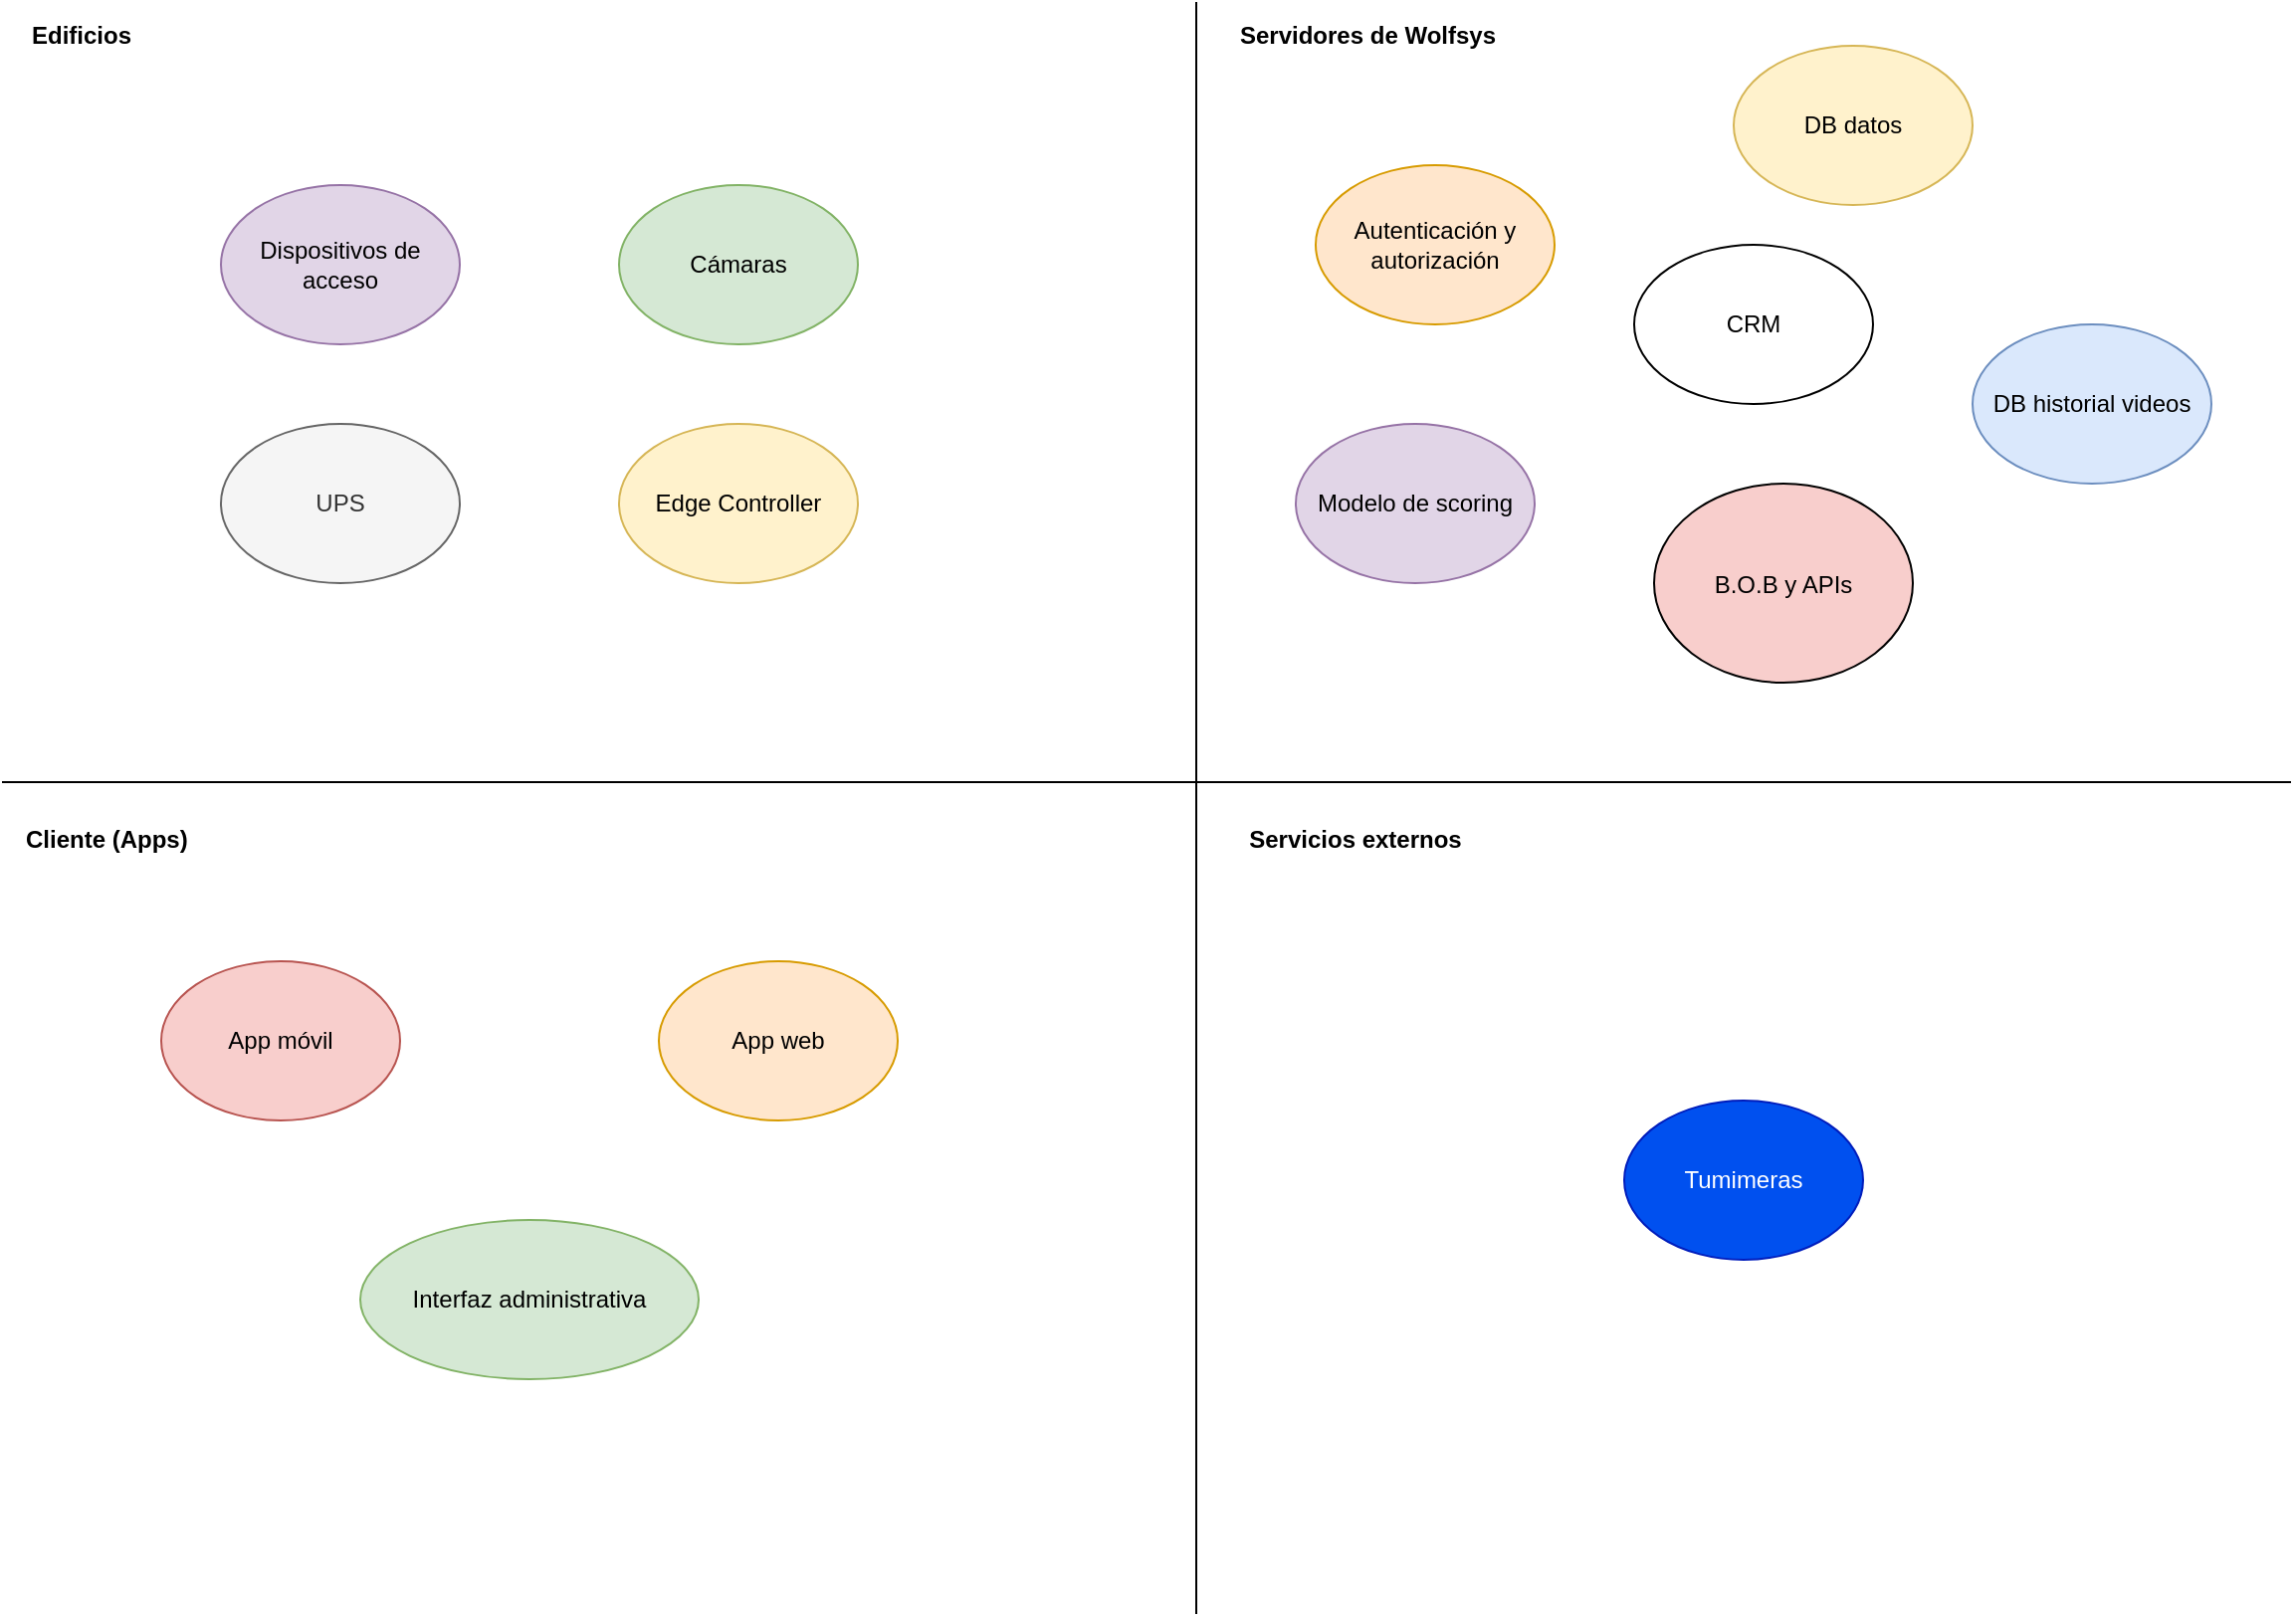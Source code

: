 <mxfile version="27.1.4">
  <diagram name="Mapa de Locación - Arquitectura Física/Virtual" id="drawio-20250607182113">
    <mxGraphModel dx="2595" dy="823" grid="1" gridSize="10" guides="1" tooltips="1" connect="1" arrows="1" fold="1" page="1" pageScale="1" pageWidth="1169" pageHeight="827" math="0" shadow="0">
      <root>
        <mxCell id="0" />
        <mxCell id="1" parent="0" />
        <mxCell id="M-4KKYoeJXCjmr5bxGrw-14" value="" style="endArrow=none;html=1;rounded=0;" parent="1" edge="1">
          <mxGeometry width="50" height="50" relative="1" as="geometry">
            <mxPoint x="-560" y="818" as="sourcePoint" />
            <mxPoint x="-560" y="8" as="targetPoint" />
          </mxGeometry>
        </mxCell>
        <mxCell id="M-4KKYoeJXCjmr5bxGrw-15" value="" style="endArrow=none;html=1;rounded=0;" parent="1" edge="1">
          <mxGeometry width="50" height="50" relative="1" as="geometry">
            <mxPoint x="-1160" y="400" as="sourcePoint" />
            <mxPoint x="-10" y="400" as="targetPoint" />
            <Array as="points">
              <mxPoint x="-560" y="400" />
            </Array>
          </mxGeometry>
        </mxCell>
        <mxCell id="M-4KKYoeJXCjmr5bxGrw-16" value="Edificios" style="text;html=1;align=center;verticalAlign=middle;whiteSpace=wrap;rounded=0;fontStyle=1" parent="1" vertex="1">
          <mxGeometry x="-1150" y="10" width="60" height="30" as="geometry" />
        </mxCell>
        <mxCell id="M-4KKYoeJXCjmr5bxGrw-17" value="Servidores de Wolfsys" style="text;html=1;align=left;verticalAlign=middle;whiteSpace=wrap;rounded=0;fontStyle=1" parent="1" vertex="1">
          <mxGeometry x="-540" y="10" width="210" height="30" as="geometry" />
        </mxCell>
        <mxCell id="M-4KKYoeJXCjmr5bxGrw-18" value="Cliente (Apps)" style="text;html=1;align=left;verticalAlign=middle;whiteSpace=wrap;rounded=0;fontStyle=1" parent="1" vertex="1">
          <mxGeometry x="-1150" y="414" width="110" height="30" as="geometry" />
        </mxCell>
        <mxCell id="4" value="B.O.B y APIs" style="shape=ellipse;fillColor=#f8cecc;" parent="1" vertex="1">
          <mxGeometry x="-330" y="250" width="130" height="100" as="geometry" />
        </mxCell>
        <mxCell id="M-4KKYoeJXCjmr5bxGrw-19" value="App móvil" style="ellipse;whiteSpace=wrap;html=1;fillColor=#f8cecc;strokeColor=#b85450;" parent="1" vertex="1">
          <mxGeometry x="-1080" y="490" width="120" height="80" as="geometry" />
        </mxCell>
        <mxCell id="M-4KKYoeJXCjmr5bxGrw-20" value="App web" style="ellipse;whiteSpace=wrap;html=1;fillColor=#ffe6cc;strokeColor=#d79b00;" parent="1" vertex="1">
          <mxGeometry x="-830" y="490" width="120" height="80" as="geometry" />
        </mxCell>
        <mxCell id="M-4KKYoeJXCjmr5bxGrw-21" value="Interfaz administrativa" style="ellipse;whiteSpace=wrap;html=1;fillColor=#d5e8d4;strokeColor=#82b366;" parent="1" vertex="1">
          <mxGeometry x="-980" y="620" width="170" height="80" as="geometry" />
        </mxCell>
        <mxCell id="M-4KKYoeJXCjmr5bxGrw-22" value="Dispositivos de acceso" style="ellipse;whiteSpace=wrap;html=1;fillColor=#e1d5e7;strokeColor=#9673a6;" parent="1" vertex="1">
          <mxGeometry x="-1050" y="100" width="120" height="80" as="geometry" />
        </mxCell>
        <mxCell id="M-4KKYoeJXCjmr5bxGrw-23" value="Cámaras" style="ellipse;whiteSpace=wrap;html=1;fillColor=#d5e8d4;strokeColor=#82b366;" parent="1" vertex="1">
          <mxGeometry x="-850" y="100" width="120" height="80" as="geometry" />
        </mxCell>
        <mxCell id="M-4KKYoeJXCjmr5bxGrw-24" value="UPS" style="ellipse;whiteSpace=wrap;html=1;fillColor=#f5f5f5;fontColor=#333333;strokeColor=#666666;" parent="1" vertex="1">
          <mxGeometry x="-1050" y="220" width="120" height="80" as="geometry" />
        </mxCell>
        <mxCell id="M-4KKYoeJXCjmr5bxGrw-25" value="Edge Controller" style="ellipse;whiteSpace=wrap;html=1;fillColor=#fff2cc;strokeColor=#d6b656;" parent="1" vertex="1">
          <mxGeometry x="-850" y="220" width="120" height="80" as="geometry" />
        </mxCell>
        <mxCell id="M-4KKYoeJXCjmr5bxGrw-26" value="Modelo de scoring" style="ellipse;whiteSpace=wrap;html=1;fillColor=#e1d5e7;strokeColor=#9673a6;" parent="1" vertex="1">
          <mxGeometry x="-510" y="220" width="120" height="80" as="geometry" />
        </mxCell>
        <mxCell id="M-4KKYoeJXCjmr5bxGrw-27" value="DB datos" style="ellipse;whiteSpace=wrap;html=1;fillColor=#fff2cc;strokeColor=#d6b656;" parent="1" vertex="1">
          <mxGeometry x="-290" y="30" width="120" height="80" as="geometry" />
        </mxCell>
        <mxCell id="M-4KKYoeJXCjmr5bxGrw-28" value="CRM" style="ellipse;whiteSpace=wrap;html=1;" parent="1" vertex="1">
          <mxGeometry x="-340" y="130" width="120" height="80" as="geometry" />
        </mxCell>
        <mxCell id="M-4KKYoeJXCjmr5bxGrw-29" value="Autenticación y autorización" style="ellipse;whiteSpace=wrap;html=1;fillColor=#ffe6cc;strokeColor=#d79b00;" parent="1" vertex="1">
          <mxGeometry x="-500" y="90" width="120" height="80" as="geometry" />
        </mxCell>
        <mxCell id="M-4KKYoeJXCjmr5bxGrw-30" value="DB historial videos" style="ellipse;whiteSpace=wrap;html=1;fillColor=#dae8fc;strokeColor=#6c8ebf;" parent="1" vertex="1">
          <mxGeometry x="-170" y="170" width="120" height="80" as="geometry" />
        </mxCell>
        <mxCell id="M-4KKYoeJXCjmr5bxGrw-31" value="Servicios externos" style="text;html=1;align=center;verticalAlign=middle;whiteSpace=wrap;rounded=0;fontStyle=1" parent="1" vertex="1">
          <mxGeometry x="-540" y="414" width="120" height="30" as="geometry" />
        </mxCell>
        <mxCell id="M-4KKYoeJXCjmr5bxGrw-32" value="Tumimeras" style="ellipse;whiteSpace=wrap;html=1;fillColor=#0050ef;fontColor=#ffffff;strokeColor=#001DBC;" parent="1" vertex="1">
          <mxGeometry x="-345" y="560" width="120" height="80" as="geometry" />
        </mxCell>
      </root>
    </mxGraphModel>
  </diagram>
</mxfile>

